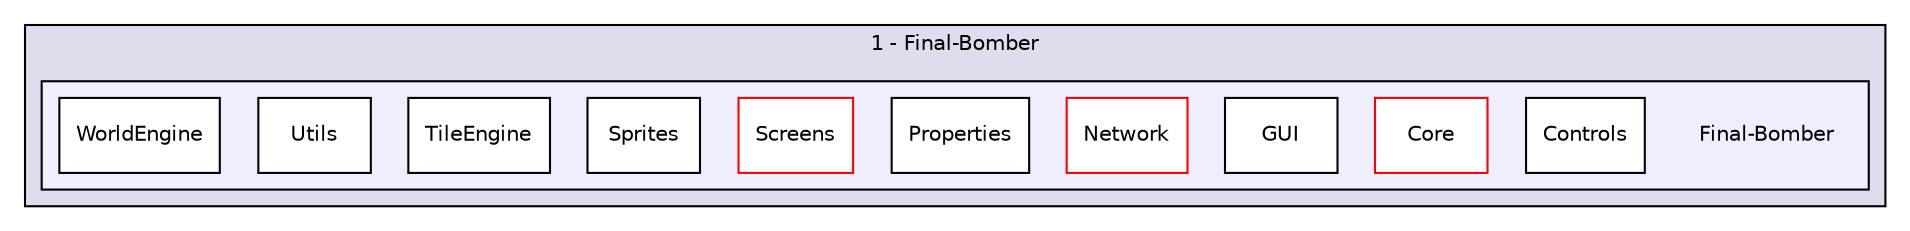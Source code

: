digraph "D:/Projets/Final-Bomber/1 - Final-Bomber/Final-Bomber" {
  compound=true
  node [ fontsize="10", fontname="Helvetica"];
  edge [ labelfontsize="10", labelfontname="Helvetica"];
  subgraph clusterdir_ad47e582b4fd731e36d5f1c04edd4032 {
    graph [ bgcolor="#ddddee", pencolor="black", label="1 - Final-Bomber" fontname="Helvetica", fontsize="10", URL="dir_ad47e582b4fd731e36d5f1c04edd4032.html"]
  subgraph clusterdir_8535758fa343d8c49724c096c70e140d {
    graph [ bgcolor="#eeeeff", pencolor="black", label="" URL="dir_8535758fa343d8c49724c096c70e140d.html"];
    dir_8535758fa343d8c49724c096c70e140d [shape=plaintext label="Final-Bomber"];
    dir_c634a6d410c7ae426df34f6b79165456 [shape=box label="Controls" color="black" fillcolor="white" style="filled" URL="dir_c634a6d410c7ae426df34f6b79165456.html"];
    dir_e9d0a1b0a0b49a3ba45701e0aa323c99 [shape=box label="Core" color="red" fillcolor="white" style="filled" URL="dir_e9d0a1b0a0b49a3ba45701e0aa323c99.html"];
    dir_f027a3e47bbf4af113cc892c3383d051 [shape=box label="GUI" color="black" fillcolor="white" style="filled" URL="dir_f027a3e47bbf4af113cc892c3383d051.html"];
    dir_ebbb47fe57febb73e27b89b5d6055d90 [shape=box label="Network" color="red" fillcolor="white" style="filled" URL="dir_ebbb47fe57febb73e27b89b5d6055d90.html"];
    dir_9bdf85cd983cddca1bc874564c16be14 [shape=box label="Properties" color="black" fillcolor="white" style="filled" URL="dir_9bdf85cd983cddca1bc874564c16be14.html"];
    dir_1633dd0d7500a1113555b4d9bc050008 [shape=box label="Screens" color="red" fillcolor="white" style="filled" URL="dir_1633dd0d7500a1113555b4d9bc050008.html"];
    dir_53eee6c06b975dcd2c9e05481c09e6c8 [shape=box label="Sprites" color="black" fillcolor="white" style="filled" URL="dir_53eee6c06b975dcd2c9e05481c09e6c8.html"];
    dir_1c1adc8a89f61acaeef23d9afa97fbaf [shape=box label="TileEngine" color="black" fillcolor="white" style="filled" URL="dir_1c1adc8a89f61acaeef23d9afa97fbaf.html"];
    dir_1b835949c25500a7c34629d6f64239c0 [shape=box label="Utils" color="black" fillcolor="white" style="filled" URL="dir_1b835949c25500a7c34629d6f64239c0.html"];
    dir_5bdffdd63a3a24201e6807d3dd5480a8 [shape=box label="WorldEngine" color="black" fillcolor="white" style="filled" URL="dir_5bdffdd63a3a24201e6807d3dd5480a8.html"];
  }
  }
}
